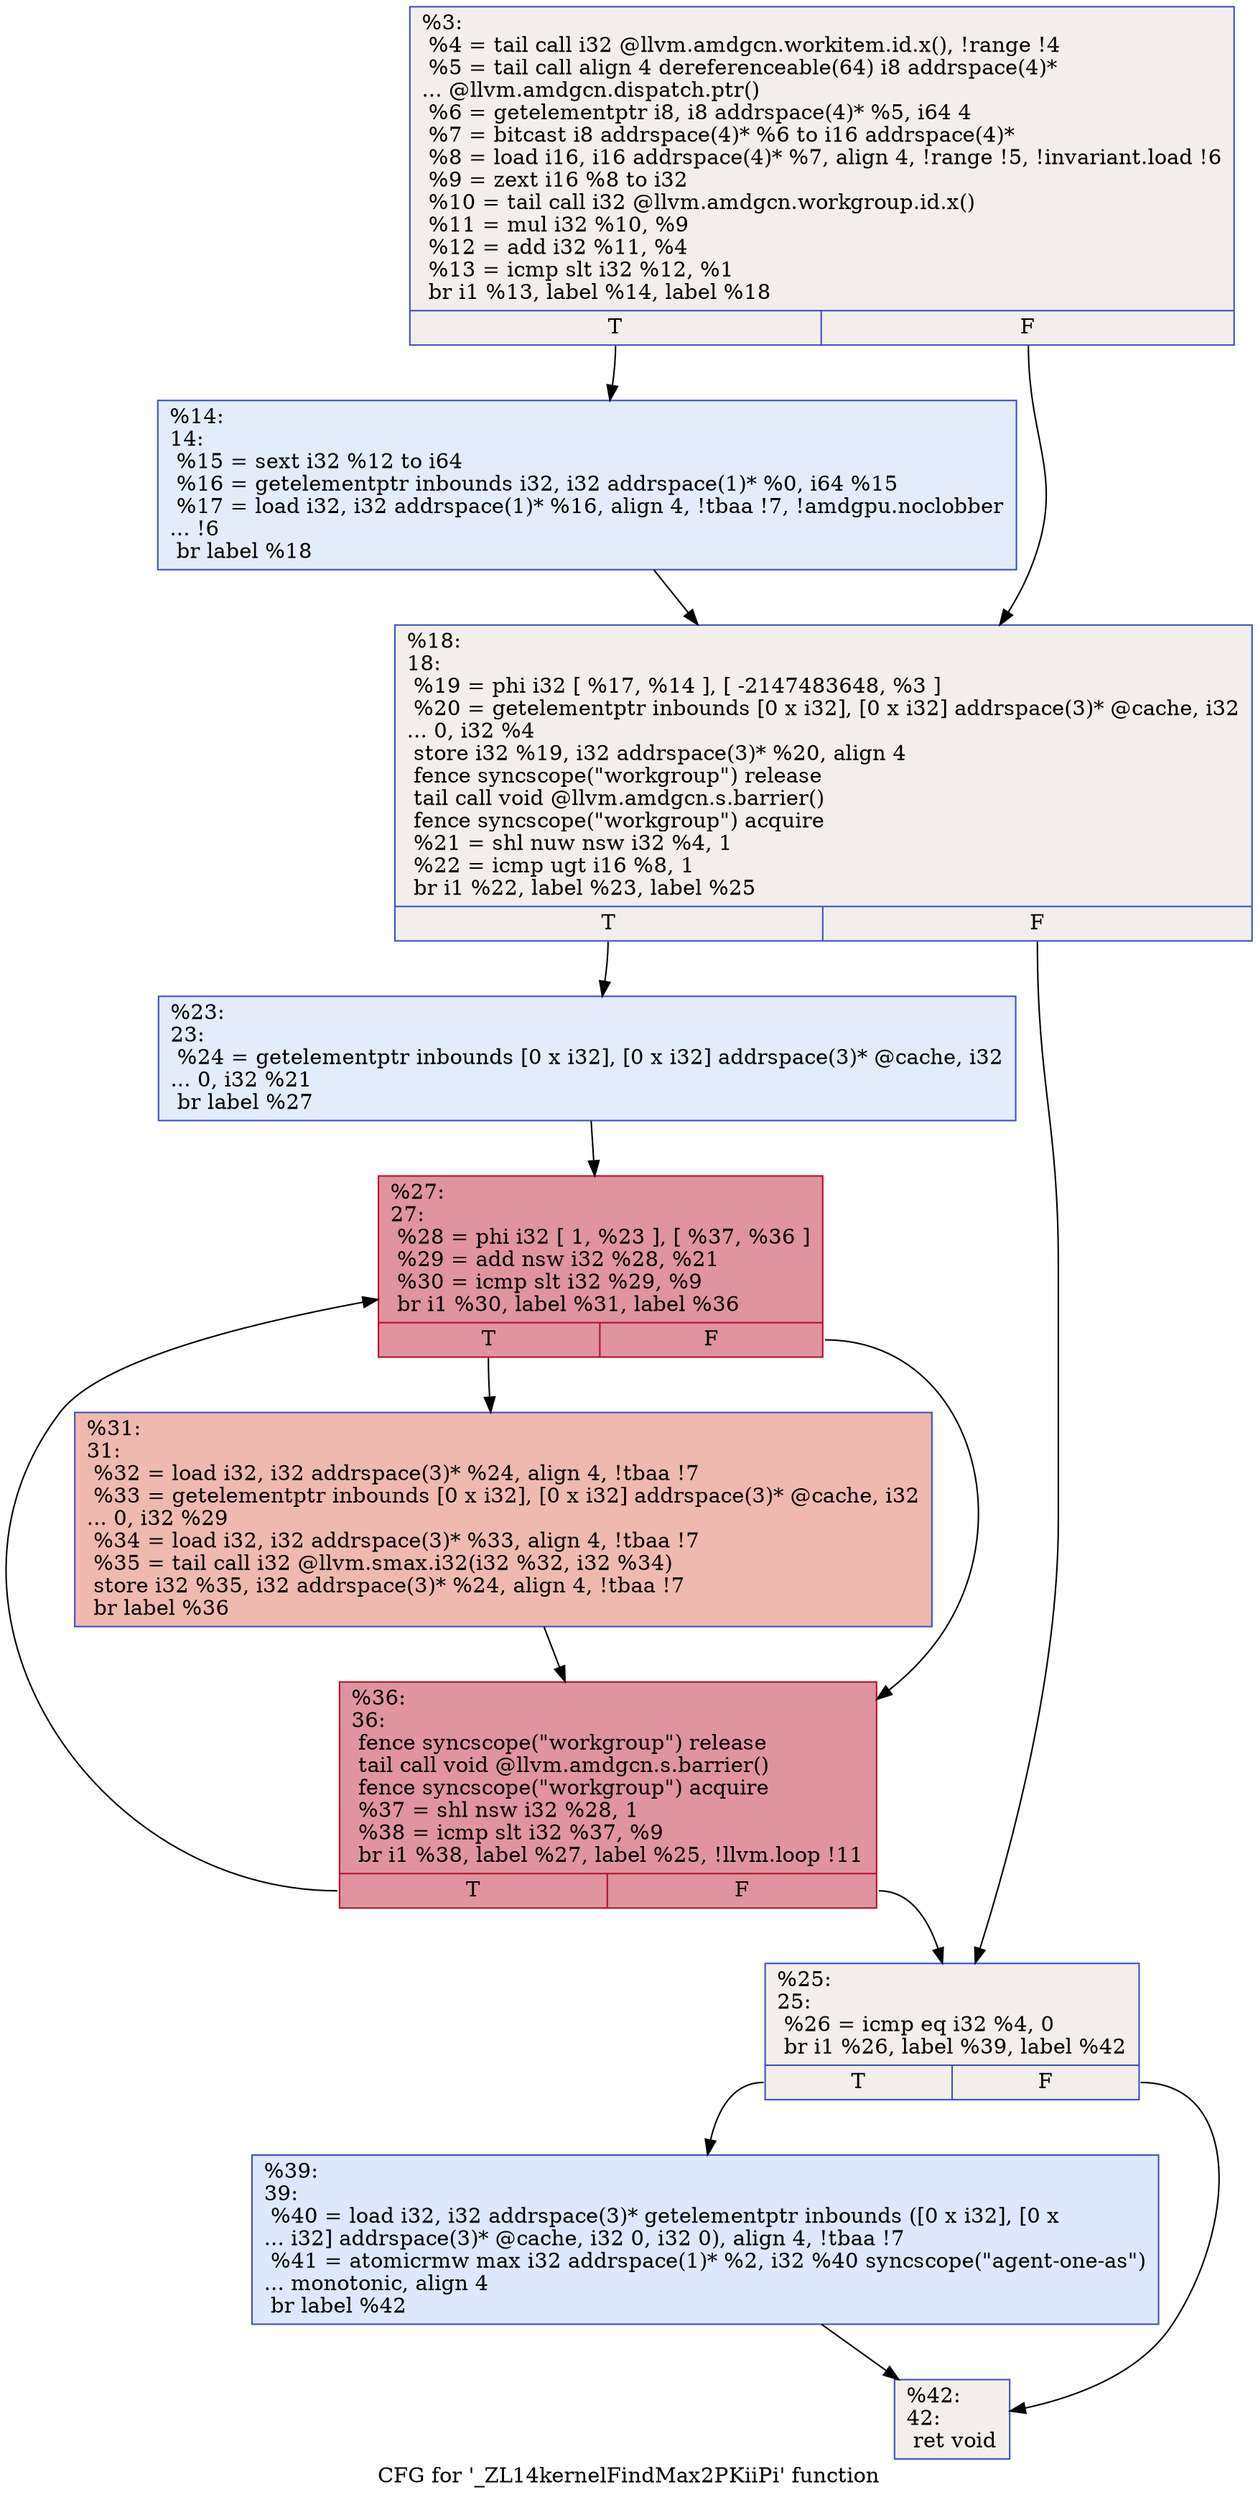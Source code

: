 digraph "CFG for '_ZL14kernelFindMax2PKiiPi' function" {
	label="CFG for '_ZL14kernelFindMax2PKiiPi' function";

	Node0x5c47060 [shape=record,color="#3d50c3ff", style=filled, fillcolor="#e3d9d370",label="{%3:\l  %4 = tail call i32 @llvm.amdgcn.workitem.id.x(), !range !4\l  %5 = tail call align 4 dereferenceable(64) i8 addrspace(4)*\l... @llvm.amdgcn.dispatch.ptr()\l  %6 = getelementptr i8, i8 addrspace(4)* %5, i64 4\l  %7 = bitcast i8 addrspace(4)* %6 to i16 addrspace(4)*\l  %8 = load i16, i16 addrspace(4)* %7, align 4, !range !5, !invariant.load !6\l  %9 = zext i16 %8 to i32\l  %10 = tail call i32 @llvm.amdgcn.workgroup.id.x()\l  %11 = mul i32 %10, %9\l  %12 = add i32 %11, %4\l  %13 = icmp slt i32 %12, %1\l  br i1 %13, label %14, label %18\l|{<s0>T|<s1>F}}"];
	Node0x5c47060:s0 -> Node0x5c48f30;
	Node0x5c47060:s1 -> Node0x5c48fc0;
	Node0x5c48f30 [shape=record,color="#3d50c3ff", style=filled, fillcolor="#bfd3f670",label="{%14:\l14:                                               \l  %15 = sext i32 %12 to i64\l  %16 = getelementptr inbounds i32, i32 addrspace(1)* %0, i64 %15\l  %17 = load i32, i32 addrspace(1)* %16, align 4, !tbaa !7, !amdgpu.noclobber\l... !6\l  br label %18\l}"];
	Node0x5c48f30 -> Node0x5c48fc0;
	Node0x5c48fc0 [shape=record,color="#3d50c3ff", style=filled, fillcolor="#e3d9d370",label="{%18:\l18:                                               \l  %19 = phi i32 [ %17, %14 ], [ -2147483648, %3 ]\l  %20 = getelementptr inbounds [0 x i32], [0 x i32] addrspace(3)* @cache, i32\l... 0, i32 %4\l  store i32 %19, i32 addrspace(3)* %20, align 4\l  fence syncscope(\"workgroup\") release\l  tail call void @llvm.amdgcn.s.barrier()\l  fence syncscope(\"workgroup\") acquire\l  %21 = shl nuw nsw i32 %4, 1\l  %22 = icmp ugt i16 %8, 1\l  br i1 %22, label %23, label %25\l|{<s0>T|<s1>F}}"];
	Node0x5c48fc0:s0 -> Node0x5c4a1e0;
	Node0x5c48fc0:s1 -> Node0x5c4a230;
	Node0x5c4a1e0 [shape=record,color="#3d50c3ff", style=filled, fillcolor="#bfd3f670",label="{%23:\l23:                                               \l  %24 = getelementptr inbounds [0 x i32], [0 x i32] addrspace(3)* @cache, i32\l... 0, i32 %21\l  br label %27\l}"];
	Node0x5c4a1e0 -> Node0x5c4a460;
	Node0x5c4a230 [shape=record,color="#3d50c3ff", style=filled, fillcolor="#e3d9d370",label="{%25:\l25:                                               \l  %26 = icmp eq i32 %4, 0\l  br i1 %26, label %39, label %42\l|{<s0>T|<s1>F}}"];
	Node0x5c4a230:s0 -> Node0x5c4a5b0;
	Node0x5c4a230:s1 -> Node0x5c4a600;
	Node0x5c4a460 [shape=record,color="#b70d28ff", style=filled, fillcolor="#b70d2870",label="{%27:\l27:                                               \l  %28 = phi i32 [ 1, %23 ], [ %37, %36 ]\l  %29 = add nsw i32 %28, %21\l  %30 = icmp slt i32 %29, %9\l  br i1 %30, label %31, label %36\l|{<s0>T|<s1>F}}"];
	Node0x5c4a460:s0 -> Node0x5c4a9a0;
	Node0x5c4a460:s1 -> Node0x5c4a740;
	Node0x5c4a9a0 [shape=record,color="#3d50c3ff", style=filled, fillcolor="#de614d70",label="{%31:\l31:                                               \l  %32 = load i32, i32 addrspace(3)* %24, align 4, !tbaa !7\l  %33 = getelementptr inbounds [0 x i32], [0 x i32] addrspace(3)* @cache, i32\l... 0, i32 %29\l  %34 = load i32, i32 addrspace(3)* %33, align 4, !tbaa !7\l  %35 = tail call i32 @llvm.smax.i32(i32 %32, i32 %34)\l  store i32 %35, i32 addrspace(3)* %24, align 4, !tbaa !7\l  br label %36\l}"];
	Node0x5c4a9a0 -> Node0x5c4a740;
	Node0x5c4a740 [shape=record,color="#b70d28ff", style=filled, fillcolor="#b70d2870",label="{%36:\l36:                                               \l  fence syncscope(\"workgroup\") release\l  tail call void @llvm.amdgcn.s.barrier()\l  fence syncscope(\"workgroup\") acquire\l  %37 = shl nsw i32 %28, 1\l  %38 = icmp slt i32 %37, %9\l  br i1 %38, label %27, label %25, !llvm.loop !11\l|{<s0>T|<s1>F}}"];
	Node0x5c4a740:s0 -> Node0x5c4a460;
	Node0x5c4a740:s1 -> Node0x5c4a230;
	Node0x5c4a5b0 [shape=record,color="#3d50c3ff", style=filled, fillcolor="#b2ccfb70",label="{%39:\l39:                                               \l  %40 = load i32, i32 addrspace(3)* getelementptr inbounds ([0 x i32], [0 x\l... i32] addrspace(3)* @cache, i32 0, i32 0), align 4, !tbaa !7\l  %41 = atomicrmw max i32 addrspace(1)* %2, i32 %40 syncscope(\"agent-one-as\")\l... monotonic, align 4\l  br label %42\l}"];
	Node0x5c4a5b0 -> Node0x5c4a600;
	Node0x5c4a600 [shape=record,color="#3d50c3ff", style=filled, fillcolor="#e3d9d370",label="{%42:\l42:                                               \l  ret void\l}"];
}
